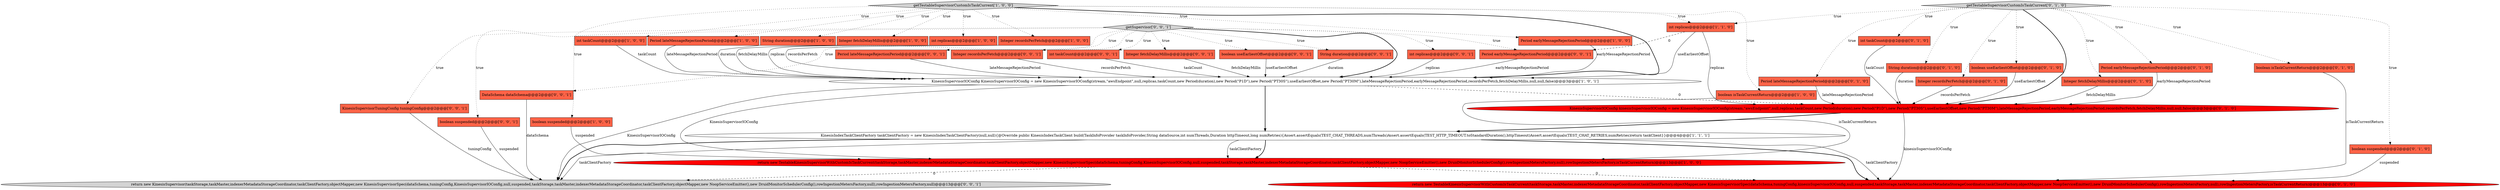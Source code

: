 digraph {
7 [style = filled, label = "int taskCount@@@2@@@['1', '0', '0']", fillcolor = tomato, shape = box image = "AAA0AAABBB1BBB"];
31 [style = filled, label = "DataSchema dataSchema@@@2@@@['0', '0', '1']", fillcolor = tomato, shape = box image = "AAA0AAABBB3BBB"];
18 [style = filled, label = "int taskCount@@@2@@@['0', '1', '0']", fillcolor = tomato, shape = box image = "AAA0AAABBB2BBB"];
34 [style = filled, label = "Period lateMessageRejectionPeriod@@@2@@@['0', '0', '1']", fillcolor = tomato, shape = box image = "AAA0AAABBB3BBB"];
11 [style = filled, label = "int replicas@@@2@@@['1', '1', '0']", fillcolor = tomato, shape = box image = "AAA0AAABBB1BBB"];
10 [style = filled, label = "boolean isTaskCurrentReturn@@@2@@@['1', '0', '0']", fillcolor = tomato, shape = box image = "AAA0AAABBB1BBB"];
9 [style = filled, label = "Integer fetchDelayMillis@@@2@@@['1', '0', '0']", fillcolor = tomato, shape = box image = "AAA0AAABBB1BBB"];
29 [style = filled, label = "Integer fetchDelayMillis@@@2@@@['0', '0', '1']", fillcolor = tomato, shape = box image = "AAA0AAABBB3BBB"];
14 [style = filled, label = "String duration@@@2@@@['0', '1', '0']", fillcolor = tomato, shape = box image = "AAA0AAABBB2BBB"];
12 [style = filled, label = "KinesisSupervisorIOConfig KinesisSupervisorIOConfig = new KinesisSupervisorIOConfig(stream,\"awsEndpoint\",null,replicas,taskCount,new Period(duration),new Period(\"P1D\"),new Period(\"PT30S\"),useEarliestOffset,new Period(\"PT30M\"),lateMessageRejectionPeriod,earlyMessageRejectionPeriod,recordsPerFetch,fetchDelayMillis,null,null,false)@@@3@@@['1', '0', '1']", fillcolor = white, shape = ellipse image = "AAA0AAABBB1BBB"];
21 [style = filled, label = "boolean isTaskCurrentReturn@@@2@@@['0', '1', '0']", fillcolor = tomato, shape = box image = "AAA0AAABBB2BBB"];
13 [style = filled, label = "KinesisIndexTaskClientFactory taskClientFactory = new KinesisIndexTaskClientFactory(null,null){@Override public KinesisIndexTaskClient build(TaskInfoProvider taskInfoProvider,String dataSource,int numThreads,Duration httpTimeout,long numRetries){Assert.assertEquals(TEST_CHAT_THREADS,numThreads)Assert.assertEquals(TEST_HTTP_TIMEOUT.toStandardDuration(),httpTimeout)Assert.assertEquals(TEST_CHAT_RETRIES,numRetries)return taskClient}}@@@4@@@['1', '1', '1']", fillcolor = white, shape = ellipse image = "AAA0AAABBB1BBB"];
22 [style = filled, label = "Integer recordsPerFetch@@@2@@@['0', '1', '0']", fillcolor = tomato, shape = box image = "AAA0AAABBB2BBB"];
25 [style = filled, label = "KinesisSupervisorIOConfig kinesisSupervisorIOConfig = new KinesisSupervisorIOConfig(stream,\"awsEndpoint\",null,replicas,taskCount,new Period(duration),new Period(\"P1D\"),new Period(\"PT30S\"),useEarliestOffset,new Period(\"PT30M\"),lateMessageRejectionPeriod,earlyMessageRejectionPeriod,recordsPerFetch,fetchDelayMillis,null,null,false)@@@3@@@['0', '1', '0']", fillcolor = red, shape = ellipse image = "AAA1AAABBB2BBB"];
27 [style = filled, label = "getSupervisor['0', '0', '1']", fillcolor = lightgray, shape = diamond image = "AAA0AAABBB3BBB"];
35 [style = filled, label = "int replicas@@@2@@@['0', '0', '1']", fillcolor = tomato, shape = box image = "AAA0AAABBB3BBB"];
38 [style = filled, label = "Period earlyMessageRejectionPeriod@@@2@@@['0', '0', '1']", fillcolor = tomato, shape = box image = "AAA0AAABBB3BBB"];
37 [style = filled, label = "int taskCount@@@2@@@['0', '0', '1']", fillcolor = tomato, shape = box image = "AAA0AAABBB3BBB"];
33 [style = filled, label = "KinesisSupervisorTuningConfig tuningConfig@@@2@@@['0', '0', '1']", fillcolor = tomato, shape = box image = "AAA0AAABBB3BBB"];
17 [style = filled, label = "return new TestableKinesisSupervisorWithCustomIsTaskCurrent(taskStorage,taskMaster,indexerMetadataStorageCoordinator,taskClientFactory,objectMapper,new KinesisSupervisorSpec(dataSchema,tuningConfig,kinesisSupervisorIOConfig,null,suspended,taskStorage,taskMaster,indexerMetadataStorageCoordinator,taskClientFactory,objectMapper,new NoopServiceEmitter(),new DruidMonitorSchedulerConfig(),rowIngestionMetersFactory,null),rowIngestionMetersFactory,isTaskCurrentReturn)@@@13@@@['0', '1', '0']", fillcolor = red, shape = ellipse image = "AAA1AAABBB2BBB"];
19 [style = filled, label = "boolean useEarliestOffset@@@2@@@['0', '1', '0']", fillcolor = tomato, shape = box image = "AAA0AAABBB2BBB"];
15 [style = filled, label = "getTestableSupervisorCustomIsTaskCurrent['0', '1', '0']", fillcolor = lightgray, shape = diamond image = "AAA0AAABBB2BBB"];
6 [style = filled, label = "int replicas@@@2@@@['1', '0', '0']", fillcolor = tomato, shape = box image = "AAA0AAABBB1BBB"];
5 [style = filled, label = "boolean suspended@@@2@@@['1', '0', '0']", fillcolor = tomato, shape = box image = "AAA0AAABBB1BBB"];
8 [style = filled, label = "Integer recordsPerFetch@@@2@@@['1', '0', '0']", fillcolor = tomato, shape = box image = "AAA0AAABBB1BBB"];
0 [style = filled, label = "Period earlyMessageRejectionPeriod@@@2@@@['1', '0', '0']", fillcolor = tomato, shape = box image = "AAA0AAABBB1BBB"];
36 [style = filled, label = "boolean useEarliestOffset@@@2@@@['0', '0', '1']", fillcolor = tomato, shape = box image = "AAA0AAABBB3BBB"];
26 [style = filled, label = "boolean suspended@@@2@@@['0', '0', '1']", fillcolor = tomato, shape = box image = "AAA0AAABBB3BBB"];
23 [style = filled, label = "Integer fetchDelayMillis@@@2@@@['0', '1', '0']", fillcolor = tomato, shape = box image = "AAA0AAABBB2BBB"];
30 [style = filled, label = "String duration@@@2@@@['0', '0', '1']", fillcolor = tomato, shape = box image = "AAA0AAABBB3BBB"];
4 [style = filled, label = "getTestableSupervisorCustomIsTaskCurrent['1', '0', '0']", fillcolor = lightgray, shape = diamond image = "AAA0AAABBB1BBB"];
24 [style = filled, label = "Period earlyMessageRejectionPeriod@@@2@@@['0', '1', '0']", fillcolor = tomato, shape = box image = "AAA0AAABBB2BBB"];
3 [style = filled, label = "Period lateMessageRejectionPeriod@@@2@@@['1', '0', '0']", fillcolor = tomato, shape = box image = "AAA0AAABBB1BBB"];
16 [style = filled, label = "Period lateMessageRejectionPeriod@@@2@@@['0', '1', '0']", fillcolor = tomato, shape = box image = "AAA0AAABBB2BBB"];
20 [style = filled, label = "boolean suspended@@@2@@@['0', '1', '0']", fillcolor = tomato, shape = box image = "AAA0AAABBB2BBB"];
2 [style = filled, label = "String duration@@@2@@@['1', '0', '0']", fillcolor = tomato, shape = box image = "AAA0AAABBB1BBB"];
28 [style = filled, label = "Integer recordsPerFetch@@@2@@@['0', '0', '1']", fillcolor = tomato, shape = box image = "AAA0AAABBB3BBB"];
1 [style = filled, label = "return new TestableKinesisSupervisorWithCustomIsTaskCurrent(taskStorage,taskMaster,indexerMetadataStorageCoordinator,taskClientFactory,objectMapper,new KinesisSupervisorSpec(dataSchema,tuningConfig,KinesisSupervisorIOConfig,null,suspended,taskStorage,taskMaster,indexerMetadataStorageCoordinator,taskClientFactory,objectMapper,new NoopServiceEmitter(),new DruidMonitorSchedulerConfig(),rowIngestionMetersFactory,null),rowIngestionMetersFactory,isTaskCurrentReturn)@@@13@@@['1', '0', '0']", fillcolor = red, shape = ellipse image = "AAA1AAABBB1BBB"];
32 [style = filled, label = "return new KinesisSupervisor(taskStorage,taskMaster,indexerMetadataStorageCoordinator,taskClientFactory,objectMapper,new KinesisSupervisorSpec(dataSchema,tuningConfig,KinesisSupervisorIOConfig,null,suspended,taskStorage,taskMaster,indexerMetadataStorageCoordinator,taskClientFactory,objectMapper,new NoopServiceEmitter(),new DruidMonitorSchedulerConfig(),rowIngestionMetersFactory,null),rowIngestionMetersFactory,null)@@@13@@@['0', '0', '1']", fillcolor = lightgray, shape = ellipse image = "AAA0AAABBB3BBB"];
4->6 [style = dotted, label="true"];
27->34 [style = dotted, label="true"];
22->25 [style = solid, label="recordsPerFetch"];
3->12 [style = solid, label="lateMessageRejectionPeriod"];
37->12 [style = solid, label="taskCount"];
34->12 [style = solid, label="lateMessageRejectionPeriod"];
9->12 [style = solid, label="fetchDelayMillis"];
4->5 [style = dotted, label="true"];
30->12 [style = solid, label="duration"];
13->32 [style = bold, label=""];
14->25 [style = solid, label="duration"];
19->25 [style = solid, label="useEarliestOffset"];
27->12 [style = bold, label=""];
11->12 [style = solid, label="useEarliestOffset"];
23->25 [style = solid, label="fetchDelayMillis"];
25->13 [style = bold, label=""];
36->12 [style = solid, label="useEarliestOffset"];
21->17 [style = solid, label="isTaskCurrentReturn"];
13->32 [style = solid, label="taskClientFactory"];
15->25 [style = bold, label=""];
38->12 [style = solid, label="earlyMessageRejectionPeriod"];
4->0 [style = dotted, label="true"];
4->10 [style = dotted, label="true"];
15->18 [style = dotted, label="true"];
15->24 [style = dotted, label="true"];
20->17 [style = solid, label="suspended"];
27->26 [style = dotted, label="true"];
13->1 [style = solid, label="taskClientFactory"];
4->7 [style = dotted, label="true"];
4->11 [style = dotted, label="true"];
4->8 [style = dotted, label="true"];
15->20 [style = dotted, label="true"];
15->22 [style = dotted, label="true"];
27->38 [style = dotted, label="true"];
15->21 [style = dotted, label="true"];
15->14 [style = dotted, label="true"];
15->16 [style = dotted, label="true"];
1->32 [style = dashed, label="0"];
27->37 [style = dotted, label="true"];
5->1 [style = solid, label="suspended"];
31->32 [style = solid, label="dataSchema"];
28->12 [style = solid, label="recordsPerFetch"];
27->36 [style = dotted, label="true"];
13->1 [style = bold, label=""];
26->32 [style = solid, label="suspended"];
0->12 [style = solid, label="earlyMessageRejectionPeriod"];
11->38 [style = dashed, label="0"];
12->13 [style = bold, label=""];
12->32 [style = solid, label="KinesisSupervisorIOConfig"];
13->17 [style = bold, label=""];
27->30 [style = dotted, label="true"];
10->1 [style = solid, label="isTaskCurrentReturn"];
27->28 [style = dotted, label="true"];
1->17 [style = dashed, label="0"];
13->17 [style = solid, label="taskClientFactory"];
4->3 [style = dotted, label="true"];
12->25 [style = dashed, label="0"];
8->12 [style = solid, label="recordsPerFetch"];
18->25 [style = solid, label="taskCount"];
27->29 [style = dotted, label="true"];
15->19 [style = dotted, label="true"];
25->17 [style = solid, label="kinesisSupervisorIOConfig"];
27->31 [style = dotted, label="true"];
6->12 [style = solid, label="replicas"];
15->11 [style = dotted, label="true"];
16->25 [style = solid, label="lateMessageRejectionPeriod"];
4->12 [style = bold, label=""];
24->25 [style = solid, label="earlyMessageRejectionPeriod"];
33->32 [style = solid, label="tuningConfig"];
29->12 [style = solid, label="fetchDelayMillis"];
7->12 [style = solid, label="taskCount"];
11->25 [style = solid, label="replicas"];
35->12 [style = solid, label="replicas"];
12->1 [style = solid, label="KinesisSupervisorIOConfig"];
4->9 [style = dotted, label="true"];
15->23 [style = dotted, label="true"];
27->35 [style = dotted, label="true"];
4->2 [style = dotted, label="true"];
2->12 [style = solid, label="duration"];
27->33 [style = dotted, label="true"];
}

